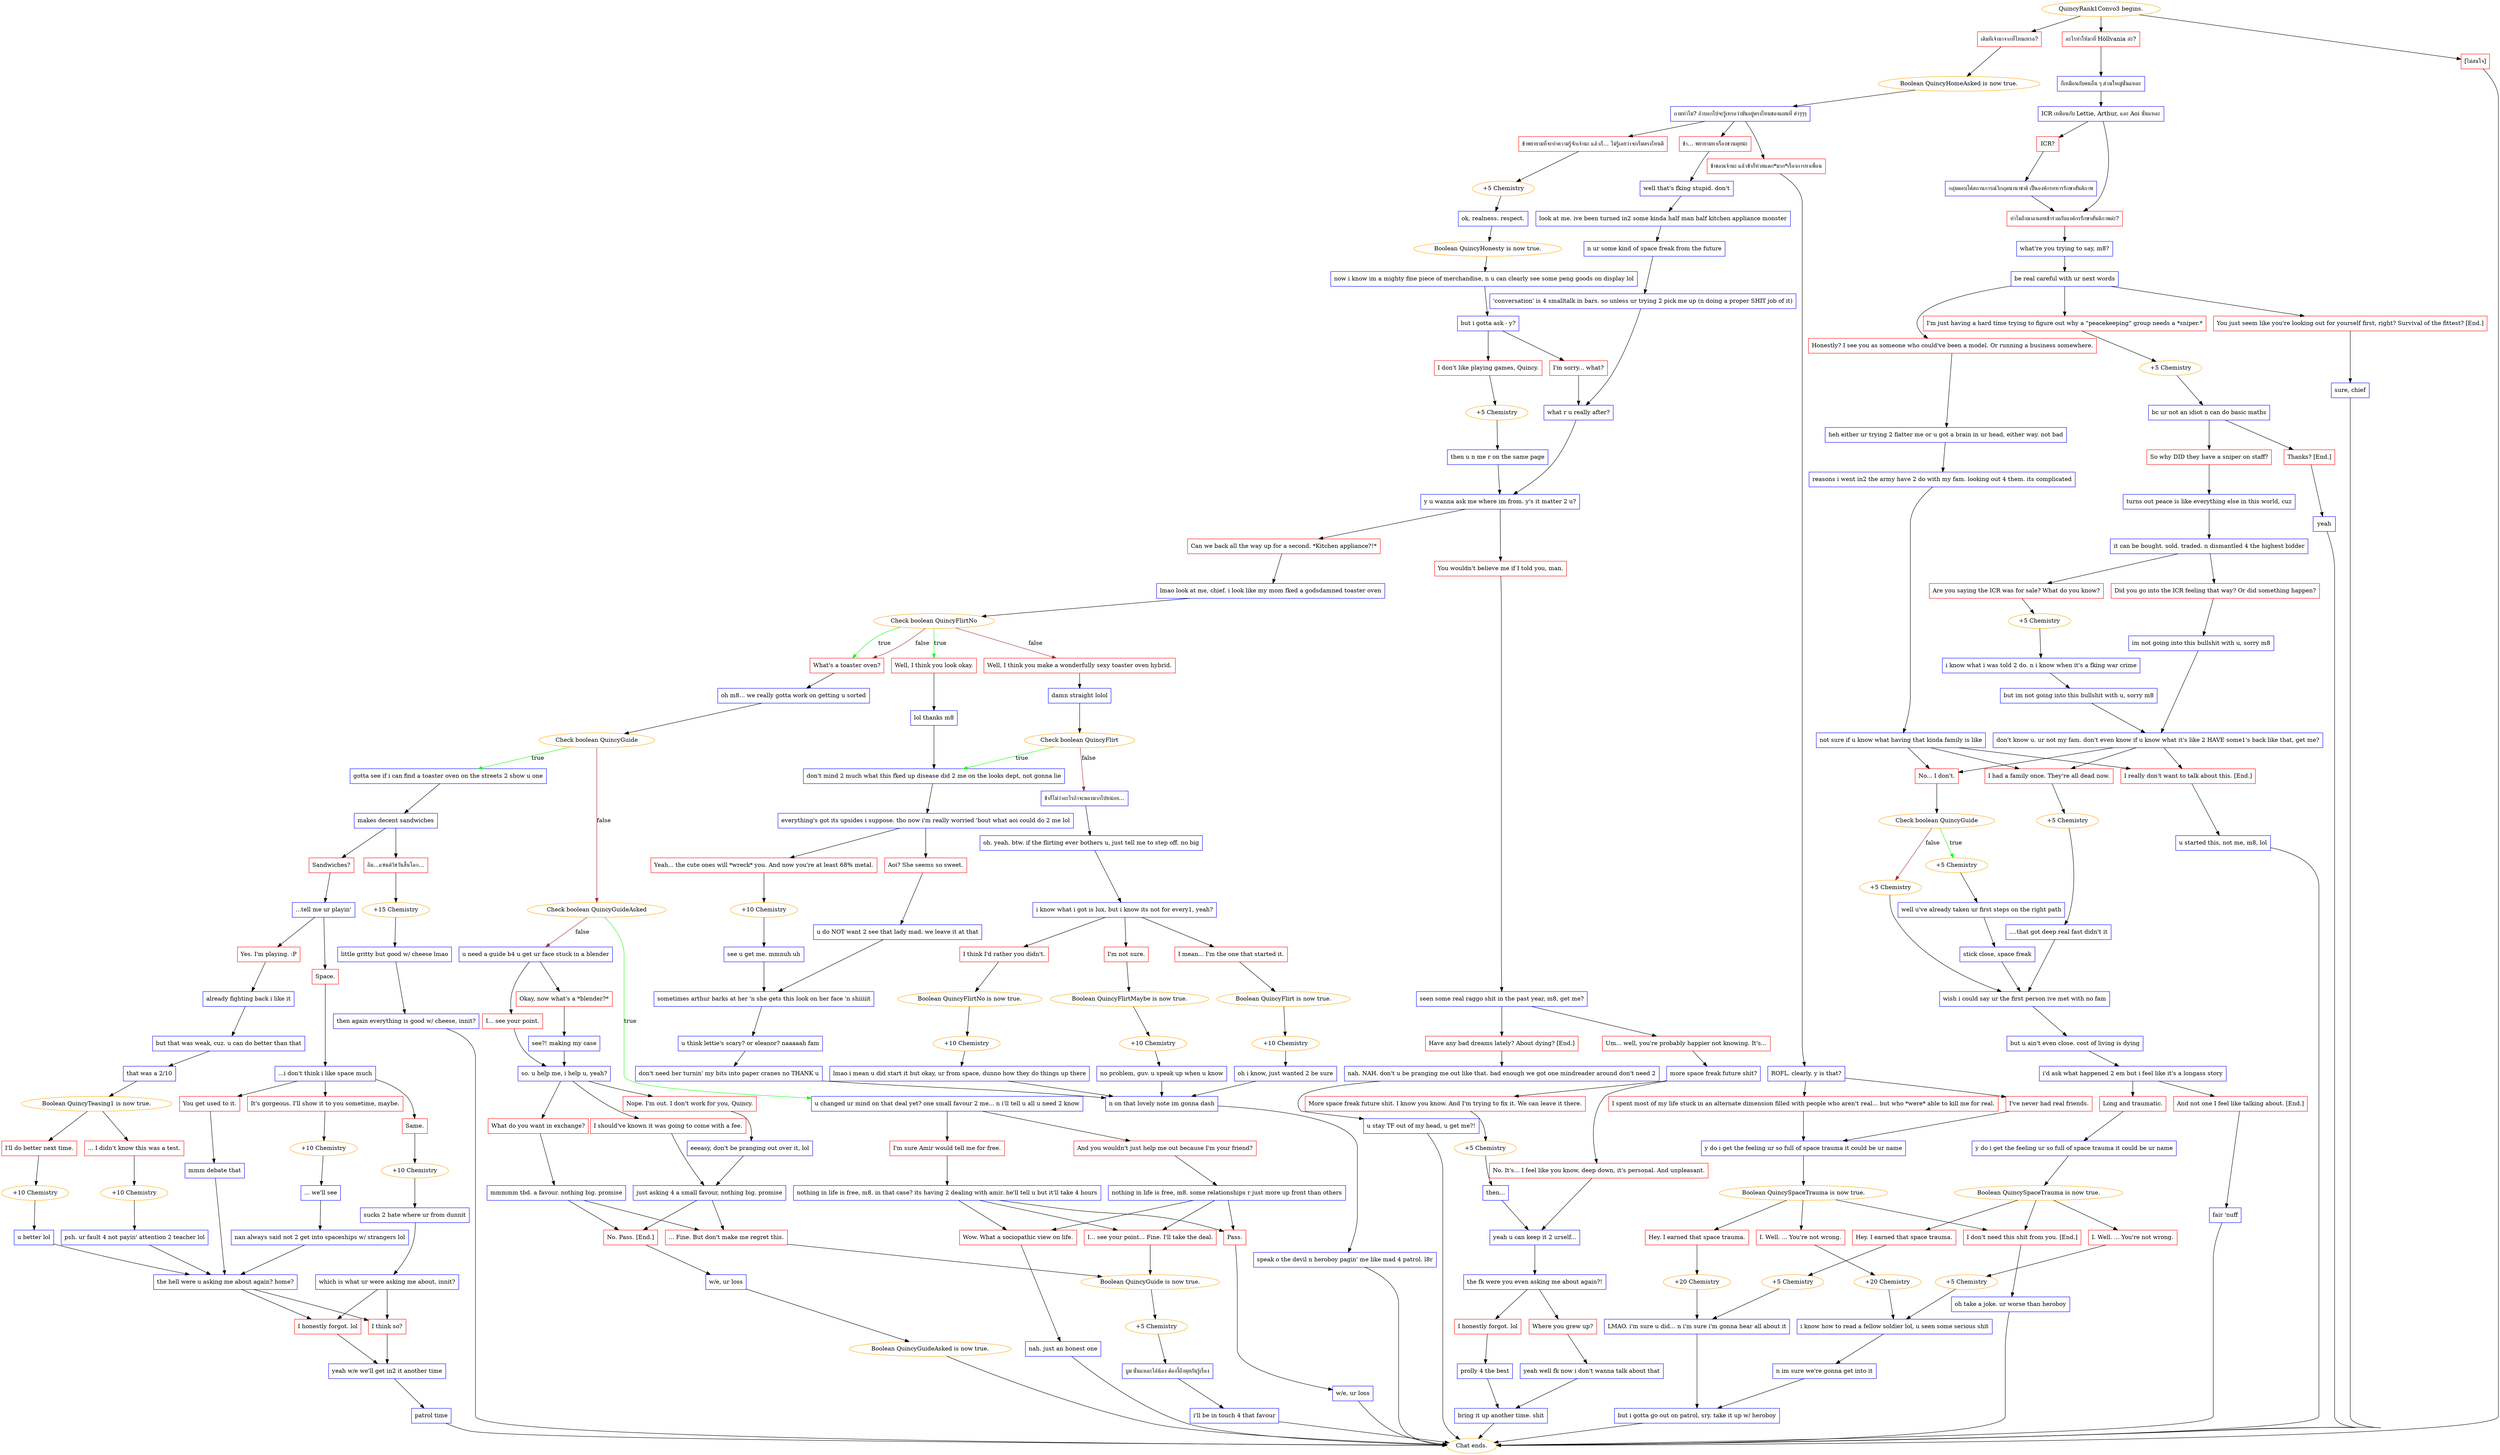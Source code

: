 digraph {
	"QuincyRank1Convo3 begins." [color=orange];
		"QuincyRank1Convo3 begins." -> j2277464873;
		"QuincyRank1Convo3 begins." -> j523682930;
		"QuincyRank1Convo3 begins." -> j4071326631;
	j2277464873 [label="เดิมทีเจ้ามาจากที่ไหนเหรอ?",shape=box,color=red];
		j2277464873 -> j3624007833;
	j523682930 [label="อะไรทำให้มาที่ Höllvania ล่ะ?",shape=box,color=red];
		j523682930 -> j3672689817;
	j4071326631 [label="[ไม่สนใจ]",shape=box,color=red];
		j4071326631 -> "Chat ends.";
	j3624007833 [label="Boolean QuincyHomeAsked is now true.",color=orange];
		j3624007833 -> j1150430325;
	j3672689817 [label="ก็เหมือนกับคนอื่น ๆ ส่วนใหญ่นั่นแหละ",shape=box,color=blue];
		j3672689817 -> j3224051844;
	"Chat ends." [color=orange];
	j1150430325 [label="ถามทำไม? ถ้าบอกไปจะรู้เหรอว่ามันอยู่ตรงไหนของแผนที่ ฮ่าๆๆๆ",shape=box,color=blue];
		j1150430325 -> j1727172799;
		j1150430325 -> j541543414;
		j1150430325 -> j1123745436;
	j3224051844 [label="ICR เหมือนกับ Lettie, Arthur, และ Aoi นั่นแหละ",shape=box,color=blue];
		j3224051844 -> j4134083192;
		j3224051844 -> j1746416433;
	j1727172799 [label="ข้า… พยายามหาเรื่องชวนคุยน่ะ",shape=box,color=red];
		j1727172799 -> j3700173726;
	j541543414 [label="ข้าพยายามที่จะทำความรู้จักเจ้านะ แล้วก็… ไม่รู้เลยว่าจะเริ่มตรงไหนดี",shape=box,color=red];
		j541543414 -> j1476450986;
	j1123745436 [label="ข้าชอบเจ้านะ แล้วข้าก็ห่วยแตก*มาก*เรื่องการหาเพื่อน",shape=box,color=red];
		j1123745436 -> j1917484932;
	j4134083192 [label="ทำไมถึงมาลงเอยเข้าร่วมกับองค์กรรักษาสันติภาพล่ะ?",shape=box,color=red];
		j4134083192 -> j4147680335;
	j1746416433 [label="ICR?",shape=box,color=red];
		j1746416433 -> j1521583278;
	j3700173726 [label="well that's fking stupid. don't",shape=box,color=blue];
		j3700173726 -> j1699654701;
	j1476450986 [label="+5 Chemistry",color=orange];
		j1476450986 -> j1526380164;
	j1917484932 [label="ROFL. clearly. y is that?",shape=box,color=blue];
		j1917484932 -> j4273704225;
		j1917484932 -> j132850573;
	j4147680335 [label="what're you trying to say, m8?",shape=box,color=blue];
		j4147680335 -> j3876129692;
	j1521583278 [label="กลุ่มตอบโต้สถานการณ์วิกฤตนานาชาติ เป็นองค์กรทหารรักษาสันติภาพ",shape=box,color=blue];
		j1521583278 -> j4134083192;
	j1699654701 [label="look at me. ive been turned in2 some kinda half man half kitchen appliance monster",shape=box,color=blue];
		j1699654701 -> j972867190;
	j1526380164 [label="ok, realness. respect.",shape=box,color=blue];
		j1526380164 -> j1357229331;
	j4273704225 [label="I've never had real friends.",shape=box,color=red];
		j4273704225 -> j3012853609;
	j132850573 [label="I spent most of my life stuck in an alternate dimension filled with people who aren't real... but who *were* able to kill me for real.",shape=box,color=red];
		j132850573 -> j3012853609;
	j3876129692 [label="be real careful with ur next words",shape=box,color=blue];
		j3876129692 -> j4159241922;
		j3876129692 -> j1824034428;
		j3876129692 -> j2109027612;
	j972867190 [label="n ur some kind of space freak from the future",shape=box,color=blue];
		j972867190 -> j3312975488;
	j1357229331 [label="Boolean QuincyHonesty is now true.",color=orange];
		j1357229331 -> j728694589;
	j3012853609 [label="y do i get the feeling ur so full of space trauma it could be ur name",shape=box,color=blue];
		j3012853609 -> j815593362;
	j4159241922 [label="Honestly? I see you as someone who could've been a model. Or running a business somewhere.",shape=box,color=red];
		j4159241922 -> j3373921053;
	j1824034428 [label="I'm just having a hard time trying to figure out why a \"peacekeeping\" group needs a *sniper.*",shape=box,color=red];
		j1824034428 -> j1751689787;
	j2109027612 [label="You just seem like you're looking out for yourself first, right? Survival of the fittest? [End.]",shape=box,color=red];
		j2109027612 -> j1687020913;
	j3312975488 [label="'conversation' is 4 smalltalk in bars. so unless ur trying 2 pick me up (n doing a proper SHIT job of it)",shape=box,color=blue];
		j3312975488 -> j424864572;
	j728694589 [label="now i know im a mighty fine piece of merchandise, n u can clearly see some peng goods on display lol",shape=box,color=blue];
		j728694589 -> j2162761544;
	j815593362 [label="Boolean QuincySpaceTrauma is now true.",color=orange];
		j815593362 -> j777334594;
		j815593362 -> j1220176908;
		j815593362 -> j2121964091;
	j3373921053 [label="heh either ur trying 2 flatter me or u got a brain in ur head, either way. not bad",shape=box,color=blue];
		j3373921053 -> j3841753894;
	j1751689787 [label="+5 Chemistry",color=orange];
		j1751689787 -> j4273857740;
	j1687020913 [label="sure, chief",shape=box,color=blue];
		j1687020913 -> "Chat ends.";
	j424864572 [label="what r u really after?",shape=box,color=blue];
		j424864572 -> j988751528;
	j2162761544 [label="but i gotta ask - y?",shape=box,color=blue];
		j2162761544 -> j2943338971;
		j2162761544 -> j3517205680;
	j777334594 [label="I. Well. ... You're not wrong.",shape=box,color=red];
		j777334594 -> j882364174;
	j1220176908 [label="Hey. I earned that space trauma.",shape=box,color=red];
		j1220176908 -> j2030821963;
	j2121964091 [label="I don't need this shit from you. [End.]",shape=box,color=red];
		j2121964091 -> j4205652630;
	j3841753894 [label="reasons i went in2 the army have 2 do with my fam. looking out 4 them. its complicated",shape=box,color=blue];
		j3841753894 -> j3714581884;
	j4273857740 [label="bc ur not an idiot n can do basic maths",shape=box,color=blue];
		j4273857740 -> j1032101755;
		j4273857740 -> j1790024025;
	j988751528 [label="y u wanna ask me where im from. y's it matter 2 u?",shape=box,color=blue];
		j988751528 -> j155328635;
		j988751528 -> j2553729857;
	j2943338971 [label="I don't like playing games, Quincy.",shape=box,color=red];
		j2943338971 -> j3503536195;
	j3517205680 [label="I'm sorry... what?",shape=box,color=red];
		j3517205680 -> j424864572;
	j882364174 [label="+20 Chemistry",color=orange];
		j882364174 -> j4112095303;
	j2030821963 [label="+20 Chemistry",color=orange];
		j2030821963 -> j4231412428;
	j4205652630 [label="oh take a joke. ur worse than heroboy",shape=box,color=blue];
		j4205652630 -> "Chat ends.";
	j3714581884 [label="not sure if u know what having that kinda family is like",shape=box,color=blue];
		j3714581884 -> j4229904741;
		j3714581884 -> j1763602746;
		j3714581884 -> j1333222868;
	j1032101755 [label="So why DID they have a sniper on staff?",shape=box,color=red];
		j1032101755 -> j50968850;
	j1790024025 [label="Thanks? [End.]",shape=box,color=red];
		j1790024025 -> j3691494003;
	j155328635 [label="Can we back all the way up for a second. *Kitchen appliance?!*",shape=box,color=red];
		j155328635 -> j4080167783;
	j2553729857 [label="You wouldn't believe me if I told you, man.",shape=box,color=red];
		j2553729857 -> j2904198381;
	j3503536195 [label="+5 Chemistry",color=orange];
		j3503536195 -> j1399438818;
	j4112095303 [label="i know how to read a fellow soldier lol, u seen some serious shit",shape=box,color=blue];
		j4112095303 -> j768109678;
	j4231412428 [label="LMAO. i'm sure u did... n i'm sure i'm gonna hear all about it",shape=box,color=blue];
		j4231412428 -> j1114900689;
	j4229904741 [label="I really don't want to talk about this. [End.]",shape=box,color=red];
		j4229904741 -> j4189137196;
	j1763602746 [label="No... I don't.",shape=box,color=red];
		j1763602746 -> j3430472234;
	j1333222868 [label="I had a family once. They're all dead now.",shape=box,color=red];
		j1333222868 -> j1169635573;
	j50968850 [label="turns out peace is like everything else in this world, cuz",shape=box,color=blue];
		j50968850 -> j3574667112;
	j3691494003 [label="yeah",shape=box,color=blue];
		j3691494003 -> "Chat ends.";
	j4080167783 [label="lmao look at me, chief. i look like my mom fked a godsdamned toaster oven",shape=box,color=blue];
		j4080167783 -> j152642287;
	j2904198381 [label="seen some real raggo shit in the past year, m8, get me?",shape=box,color=blue];
		j2904198381 -> j1526175057;
		j2904198381 -> j104510722;
	j1399438818 [label="then u n me r on the same page",shape=box,color=blue];
		j1399438818 -> j988751528;
	j768109678 [label="n im sure we're gonna get into it",shape=box,color=blue];
		j768109678 -> j1114900689;
	j1114900689 [label="but i gotta go out on patrol, sry. take it up w/ heroboy",shape=box,color=blue];
		j1114900689 -> "Chat ends.";
	j4189137196 [label="u started this, not me, m8, lol",shape=box,color=blue];
		j4189137196 -> "Chat ends.";
	j3430472234 [label="Check boolean QuincyGuide",color=orange];
		j3430472234 -> j1102647215 [label=true,color=green];
		j3430472234 -> j786794483 [label=false,color=brown];
	j1169635573 [label="+5 Chemistry",color=orange];
		j1169635573 -> j2508414210;
	j3574667112 [label="it can be bought. sold. traded. n dismantled 4 the highest bidder",shape=box,color=blue];
		j3574667112 -> j218662951;
		j3574667112 -> j3377390084;
	j152642287 [label="Check boolean QuincyFlirtNo",color=orange];
		j152642287 -> j3067970457 [label=true,color=green];
		j152642287 -> j2081112100 [label=true,color=green];
		j152642287 -> j4005034639 [label=false,color=brown];
		j152642287 -> j3067970457 [label=false,color=brown];
	j1526175057 [label="Have any bad dreams lately? About dying? [End.]",shape=box,color=red];
		j1526175057 -> j3801792576;
	j104510722 [label="Um... well, you're probably happier not knowing. It's...",shape=box,color=red];
		j104510722 -> j3596495547;
	j1102647215 [label="+5 Chemistry",color=orange];
		j1102647215 -> j2822899953;
	j786794483 [label="+5 Chemistry",color=orange];
		j786794483 -> j1773081519;
	j2508414210 [label="....that got deep real fast didn't it",shape=box,color=blue];
		j2508414210 -> j1773081519;
	j218662951 [label="Are you saying the ICR was for sale? What do you know?",shape=box,color=red];
		j218662951 -> j1574046487;
	j3377390084 [label="Did you go into the ICR feeling that way? Or did something happen?",shape=box,color=red];
		j3377390084 -> j736070768;
	j3067970457 [label="What's a toaster oven?",shape=box,color=red];
		j3067970457 -> j716400441;
	j2081112100 [label="Well, I think you look okay.",shape=box,color=red];
		j2081112100 -> j3420815246;
	j4005034639 [label="Well, I think you make a wonderfully sexy toaster oven hybrid.",shape=box,color=red];
		j4005034639 -> j3210045491;
	j3801792576 [label="nah. NAH. don't u be pranging me out like that. bad enough we got one mindreader around don't need 2",shape=box,color=blue];
		j3801792576 -> j4001650067;
	j3596495547 [label="more space freak future shit?",shape=box,color=blue];
		j3596495547 -> j1984901138;
		j3596495547 -> j75342473;
	j2822899953 [label="well u've already taken ur first steps on the right path",shape=box,color=blue];
		j2822899953 -> j3113348217;
	j1773081519 [label="wish i could say ur the first person ive met with no fam",shape=box,color=blue];
		j1773081519 -> j2001494613;
	j1574046487 [label="+5 Chemistry",color=orange];
		j1574046487 -> j32107755;
	j736070768 [label="im not going into this bullshit with u, sorry m8",shape=box,color=blue];
		j736070768 -> j782017961;
	j716400441 [label="oh m8... we really gotta work on getting u sorted",shape=box,color=blue];
		j716400441 -> j3982231780;
	j3420815246 [label="lol thanks m8",shape=box,color=blue];
		j3420815246 -> j2754986137;
	j3210045491 [label="damn straight lolol",shape=box,color=blue];
		j3210045491 -> j1174243365;
	j4001650067 [label="u stay TF out of my head, u get me?!",shape=box,color=blue];
		j4001650067 -> "Chat ends.";
	j1984901138 [label="No. It's... I feel like you know, deep down, it's personal. And unpleasant.",shape=box,color=red];
		j1984901138 -> j3663272940;
	j75342473 [label="More space freak future shit. I know you know. And I'm trying to fix it. We can leave it there.",shape=box,color=red];
		j75342473 -> j1653472845;
	j3113348217 [label="stick close, space freak",shape=box,color=blue];
		j3113348217 -> j1773081519;
	j2001494613 [label="but u ain't even close. cost of living is dying",shape=box,color=blue];
		j2001494613 -> j3216422670;
	j32107755 [label="i know what i was told 2 do. n i know when it's a fking war crime",shape=box,color=blue];
		j32107755 -> j2193076441;
	j782017961 [label="don't know u. ur not my fam. don't even know if u know what it's like 2 HAVE some1's back like that, get me?",shape=box,color=blue];
		j782017961 -> j4229904741;
		j782017961 -> j1763602746;
		j782017961 -> j1333222868;
	j3982231780 [label="Check boolean QuincyGuide",color=orange];
		j3982231780 -> j4281609647 [label=true,color=green];
		j3982231780 -> j3551955468 [label=false,color=brown];
	j2754986137 [label="don't mind 2 much what this fked up disease did 2 me on the looks dept, not gonna lie",shape=box,color=blue];
		j2754986137 -> j3401815606;
	j1174243365 [label="Check boolean QuincyFlirt",color=orange];
		j1174243365 -> j2754986137 [label=true,color=green];
		j1174243365 -> j1040495255 [label=false,color=brown];
	j3663272940 [label="yeah u can keep it 2 urself...",shape=box,color=blue];
		j3663272940 -> j2054705513;
	j1653472845 [label="+5 Chemistry",color=orange];
		j1653472845 -> j3526141416;
	j3216422670 [label="i'd ask what happened 2 em but i feel like it's a longass story",shape=box,color=blue];
		j3216422670 -> j3382821964;
		j3216422670 -> j867164263;
	j2193076441 [label="but im not going into this bullshit with u, sorry m8",shape=box,color=blue];
		j2193076441 -> j782017961;
	j4281609647 [label="gotta see if i can find a toaster oven on the streets 2 show u one",shape=box,color=blue];
		j4281609647 -> j924517271;
	j3551955468 [label="Check boolean QuincyGuideAsked",color=orange];
		j3551955468 -> j305401776 [label=true,color=green];
		j3551955468 -> j2185483092 [label=false,color=brown];
	j3401815606 [label="everything's got its upsides i suppose. tho now i'm really worried 'bout what aoi could do 2 me lol",shape=box,color=blue];
		j3401815606 -> j2596420052;
		j3401815606 -> j3153268794;
	j1040495255 [label="ข้าก็ไม่ว่าอะไรถ้าจะมองมากไปหน่อย...",shape=box,color=blue];
		j1040495255 -> j3577660133;
	j2054705513 [label="the fk were you even asking me about again?!",shape=box,color=blue];
		j2054705513 -> j3847291322;
		j2054705513 -> j2089098607;
	j3526141416 [label="then...",shape=box,color=blue];
		j3526141416 -> j3663272940;
	j3382821964 [label="Long and traumatic.",shape=box,color=red];
		j3382821964 -> j525654672;
	j867164263 [label="And not one I feel like talking about. [End.]",shape=box,color=red];
		j867164263 -> j1517721306;
	j924517271 [label="makes decent sandwiches",shape=box,color=blue];
		j924517271 -> j5041854;
		j924517271 -> j2182018366;
	j305401776 [label="u changed ur mind on that deal yet? one small favour 2 me... n i'll tell u all u need 2 know",shape=box,color=blue];
		j305401776 -> j79652897;
		j305401776 -> j126921290;
	j2185483092 [label="u need a guide b4 u get ur face stuck in a blender",shape=box,color=blue];
		j2185483092 -> j2853322193;
		j2185483092 -> j2459668968;
	j2596420052 [label="Aoi? She seems so sweet.",shape=box,color=red];
		j2596420052 -> j1791589665;
	j3153268794 [label="Yeah... the cute ones will *wreck* you. And now you're at least 68% metal.",shape=box,color=red];
		j3153268794 -> j1116057019;
	j3577660133 [label="oh. yeah. btw. if the flirting ever bothers u, just tell me to step off. no big",shape=box,color=blue];
		j3577660133 -> j3516860993;
	j3847291322 [label="Where you grew up?",shape=box,color=red];
		j3847291322 -> j3287810475;
	j2089098607 [label="I honestly forgot. lol",shape=box,color=red];
		j2089098607 -> j2345624075;
	j525654672 [label="y do i get the feeling ur so full of space trauma it could be ur name",shape=box,color=blue];
		j525654672 -> j2207447772;
	j1517721306 [label="fair 'nuff",shape=box,color=blue];
		j1517721306 -> "Chat ends.";
	j5041854 [label="อืม...แซนด์วิชวันสิ้นโลก...",shape=box,color=red];
		j5041854 -> j462574807;
	j2182018366 [label="Sandwiches?",shape=box,color=red];
		j2182018366 -> j876213356;
	j79652897 [label="I'm sure Amir would tell me for free.",shape=box,color=red];
		j79652897 -> j608733954;
	j126921290 [label="And you wouldn't just help me out because I'm your friend?",shape=box,color=red];
		j126921290 -> j1303429976;
	j2853322193 [label="Okay, now what's a *blender?*",shape=box,color=red];
		j2853322193 -> j126363268;
	j2459668968 [label="I... see your point.",shape=box,color=red];
		j2459668968 -> j19053761;
	j1791589665 [label="u do NOT want 2 see that lady mad. we leave it at that",shape=box,color=blue];
		j1791589665 -> j1183361377;
	j1116057019 [label="+10 Chemistry",color=orange];
		j1116057019 -> j145321513;
	j3516860993 [label="i know what i got is lux, but i know its not for every1, yeah?",shape=box,color=blue];
		j3516860993 -> j3959564241;
		j3516860993 -> j1193861920;
		j3516860993 -> j3697400299;
	j3287810475 [label="yeah well fk now i don't wanna talk about that",shape=box,color=blue];
		j3287810475 -> j1245155459;
	j2345624075 [label="prolly 4 the best",shape=box,color=blue];
		j2345624075 -> j1245155459;
	j2207447772 [label="Boolean QuincySpaceTrauma is now true.",color=orange];
		j2207447772 -> j3224374997;
		j2207447772 -> j3580795822;
		j2207447772 -> j2121964091;
	j462574807 [label="+15 Chemistry",color=orange];
		j462574807 -> j2678470786;
	j876213356 [label="...tell me ur playin'",shape=box,color=blue];
		j876213356 -> j1364345779;
		j876213356 -> j2772653817;
	j608733954 [label="nothing in life is free, m8. in that case? its having 2 dealing with amir. he'll tell u but it'll take 4 hours",shape=box,color=blue];
		j608733954 -> j1969016281;
		j608733954 -> j4128244799;
		j608733954 -> j660902510;
	j1303429976 [label="nothing in life is free, m8. some relationships r just more up front than others",shape=box,color=blue];
		j1303429976 -> j1969016281;
		j1303429976 -> j4128244799;
		j1303429976 -> j660902510;
	j126363268 [label="see?! making my case",shape=box,color=blue];
		j126363268 -> j19053761;
	j19053761 [label="so. u help me, i help u, yeah?",shape=box,color=blue];
		j19053761 -> j3756919709;
		j19053761 -> j4049448755;
		j19053761 -> j2347088116;
	j1183361377 [label="sometimes arthur barks at her 'n she gets this look on her face 'n shiiiiit",shape=box,color=blue];
		j1183361377 -> j3841319401;
	j145321513 [label="see u get me. mmnuh uh",shape=box,color=blue];
		j145321513 -> j1183361377;
	j3959564241 [label="I'm not sure.",shape=box,color=red];
		j3959564241 -> j3798163731;
	j1193861920 [label="I mean... I'm the one that started it.",shape=box,color=red];
		j1193861920 -> j3493678584;
	j3697400299 [label="I think I'd rather you didn't.",shape=box,color=red];
		j3697400299 -> j710645131;
	j1245155459 [label="bring it up another time. shit",shape=box,color=blue];
		j1245155459 -> "Chat ends.";
	j3224374997 [label="I. Well. ... You're not wrong.",shape=box,color=red];
		j3224374997 -> j2456902719;
	j3580795822 [label="Hey. I earned that space trauma.",shape=box,color=red];
		j3580795822 -> j2025262504;
	j2678470786 [label="little gritty but good w/ cheese lmao",shape=box,color=blue];
		j2678470786 -> j1243374958;
	j1364345779 [label="Yes. I'm playing. :P",shape=box,color=red];
		j1364345779 -> j3590916746;
	j2772653817 [label="Space.",shape=box,color=red];
		j2772653817 -> j3114745901;
	j1969016281 [label="I... see your point... Fine. I'll take the deal.",shape=box,color=red];
		j1969016281 -> j2974239006;
	j4128244799 [label="Wow. What a sociopathic view on life.",shape=box,color=red];
		j4128244799 -> j1618134703;
	j660902510 [label="Pass.",shape=box,color=red];
		j660902510 -> j460588977;
	j3756919709 [label="What do you want in exchange?",shape=box,color=red];
		j3756919709 -> j958508286;
	j4049448755 [label="I should've known it was going to come with a fee.",shape=box,color=red];
		j4049448755 -> j1407136182;
	j2347088116 [label="Nope. I'm out. I don't work for you, Quincy.",shape=box,color=red];
		j2347088116 -> j3464041244;
	j3841319401 [label="u think lettie's scary? or eleanor? naaaaah fam",shape=box,color=blue];
		j3841319401 -> j2095862959;
	j3798163731 [label="Boolean QuincyFlirtMaybe is now true.",color=orange];
		j3798163731 -> j408829777;
	j3493678584 [label="Boolean QuincyFlirt is now true.",color=orange];
		j3493678584 -> j3317938548;
	j710645131 [label="Boolean QuincyFlirtNo is now true.",color=orange];
		j710645131 -> j631969557;
	j2456902719 [label="+5 Chemistry",color=orange];
		j2456902719 -> j4112095303;
	j2025262504 [label="+5 Chemistry",color=orange];
		j2025262504 -> j4231412428;
	j1243374958 [label="then again everything is good w/ cheese, innit?",shape=box,color=blue];
		j1243374958 -> "Chat ends.";
	j3590916746 [label="already fighting back i like it",shape=box,color=blue];
		j3590916746 -> j2540629944;
	j3114745901 [label="...i don't think i like space much",shape=box,color=blue];
		j3114745901 -> j1801959095;
		j3114745901 -> j2146285751;
		j3114745901 -> j3462281977;
	j2974239006 [label="Boolean QuincyGuide is now true.",color=orange];
		j2974239006 -> j1851287077;
	j1618134703 [label="nah. just an honest one",shape=box,color=blue];
		j1618134703 -> "Chat ends.";
	j460588977 [label="w/e, ur loss",shape=box,color=blue];
		j460588977 -> "Chat ends.";
	j958508286 [label="mmmmm tbd. a favour. nothing big. promise",shape=box,color=blue];
		j958508286 -> j2912075604;
		j958508286 -> j1771929109;
	j1407136182 [label="just asking 4 a small favour, nothing big. promise",shape=box,color=blue];
		j1407136182 -> j2912075604;
		j1407136182 -> j1771929109;
	j3464041244 [label="eeeasy, don't be pranging out over it, lol",shape=box,color=blue];
		j3464041244 -> j1407136182;
	j2095862959 [label="don't need her turnin' my bits into paper cranes no THANK u",shape=box,color=blue];
		j2095862959 -> j178758580;
	j408829777 [label="+10 Chemistry",color=orange];
		j408829777 -> j955301493;
	j3317938548 [label="+10 Chemistry",color=orange];
		j3317938548 -> j2623640184;
	j631969557 [label="+10 Chemistry",color=orange];
		j631969557 -> j881893757;
	j2540629944 [label="but that was weak, cuz. u can do better than that",shape=box,color=blue];
		j2540629944 -> j4218896726;
	j1801959095 [label="Same.",shape=box,color=red];
		j1801959095 -> j3361726277;
	j2146285751 [label="You get used to it.",shape=box,color=red];
		j2146285751 -> j2999590329;
	j3462281977 [label="It's gorgeous. I'll show it to you sometime, maybe.",shape=box,color=red];
		j3462281977 -> j4260263611;
	j1851287077 [label="+5 Chemistry",color=orange];
		j1851287077 -> j4166747675;
	j2912075604 [label="... Fine. But don't make me regret this.",shape=box,color=red];
		j2912075604 -> j2974239006;
	j1771929109 [label="No. Pass. [End.]",shape=box,color=red];
		j1771929109 -> j186045597;
	j178758580 [label="n on that lovely note im gonna dash",shape=box,color=blue];
		j178758580 -> j3480423763;
	j955301493 [label="no problem, guv. u speak up when u know",shape=box,color=blue];
		j955301493 -> j178758580;
	j2623640184 [label="oh i know, just wanted 2 be sure",shape=box,color=blue];
		j2623640184 -> j178758580;
	j881893757 [label="lmao i mean u did start it but okay, ur from space, dunno how they do things up there",shape=box,color=blue];
		j881893757 -> j178758580;
	j4218896726 [label="that was a 2/10",shape=box,color=blue];
		j4218896726 -> j3120528918;
	j3361726277 [label="+10 Chemistry",color=orange];
		j3361726277 -> j2853634582;
	j2999590329 [label="mmm debate that",shape=box,color=blue];
		j2999590329 -> j245224505;
	j4260263611 [label="+10 Chemistry",color=orange];
		j4260263611 -> j2743187274;
	j4166747675 [label="บูม นั่นแหละไอ้น้อง ต้องงี้ถึงคุยกันรู้เรื่อง",shape=box,color=blue];
		j4166747675 -> j3920412643;
	j186045597 [label="w/e, ur loss",shape=box,color=blue];
		j186045597 -> j3271907097;
	j3480423763 [label="speak o the devil n heroboy pagin' me like mad 4 patrol. l8r",shape=box,color=blue];
		j3480423763 -> "Chat ends.";
	j3120528918 [label="Boolean QuincyTeasing1 is now true.",color=orange];
		j3120528918 -> j1950814110;
		j3120528918 -> j3838708642;
	j2853634582 [label="sucks 2 hate where ur from dunnit",shape=box,color=blue];
		j2853634582 -> j1834873313;
	j245224505 [label="the hell were u asking me about again? home?",shape=box,color=blue];
		j245224505 -> j1449869624;
		j245224505 -> j418120997;
	j2743187274 [label="... we'll see",shape=box,color=blue];
		j2743187274 -> j1828382569;
	j3920412643 [label="i'll be in touch 4 that favour",shape=box,color=blue];
		j3920412643 -> "Chat ends.";
	j3271907097 [label="Boolean QuincyGuideAsked is now true.",color=orange];
		j3271907097 -> "Chat ends.";
	j1950814110 [label="I'll do better next time.",shape=box,color=red];
		j1950814110 -> j3237357254;
	j3838708642 [label="... I didn't know this was a test.",shape=box,color=red];
		j3838708642 -> j3283009432;
	j1834873313 [label="which is what ur were asking me about, innit?",shape=box,color=blue];
		j1834873313 -> j1449869624;
		j1834873313 -> j418120997;
	j1449869624 [label="I think so?",shape=box,color=red];
		j1449869624 -> j908741016;
	j418120997 [label="I honestly forgot. lol",shape=box,color=red];
		j418120997 -> j908741016;
	j1828382569 [label="nan always said not 2 get into spaceships w/ strangers lol",shape=box,color=blue];
		j1828382569 -> j245224505;
	j3237357254 [label="+10 Chemistry",color=orange];
		j3237357254 -> j1532767135;
	j3283009432 [label="+10 Chemistry",color=orange];
		j3283009432 -> j1637379827;
	j908741016 [label="yeah w/e we'll get in2 it another time",shape=box,color=blue];
		j908741016 -> j3085569289;
	j1532767135 [label="u better lol",shape=box,color=blue];
		j1532767135 -> j245224505;
	j1637379827 [label="psh. ur fault 4 not payin' attention 2 teacher lol",shape=box,color=blue];
		j1637379827 -> j245224505;
	j3085569289 [label="patrol time",shape=box,color=blue];
		j3085569289 -> "Chat ends.";
}
